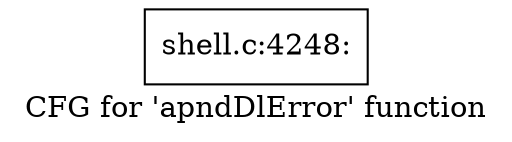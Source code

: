 digraph "CFG for 'apndDlError' function" {
	label="CFG for 'apndDlError' function";

	Node0x56027692a7f0 [shape=record,label="{shell.c:4248:}"];
}
